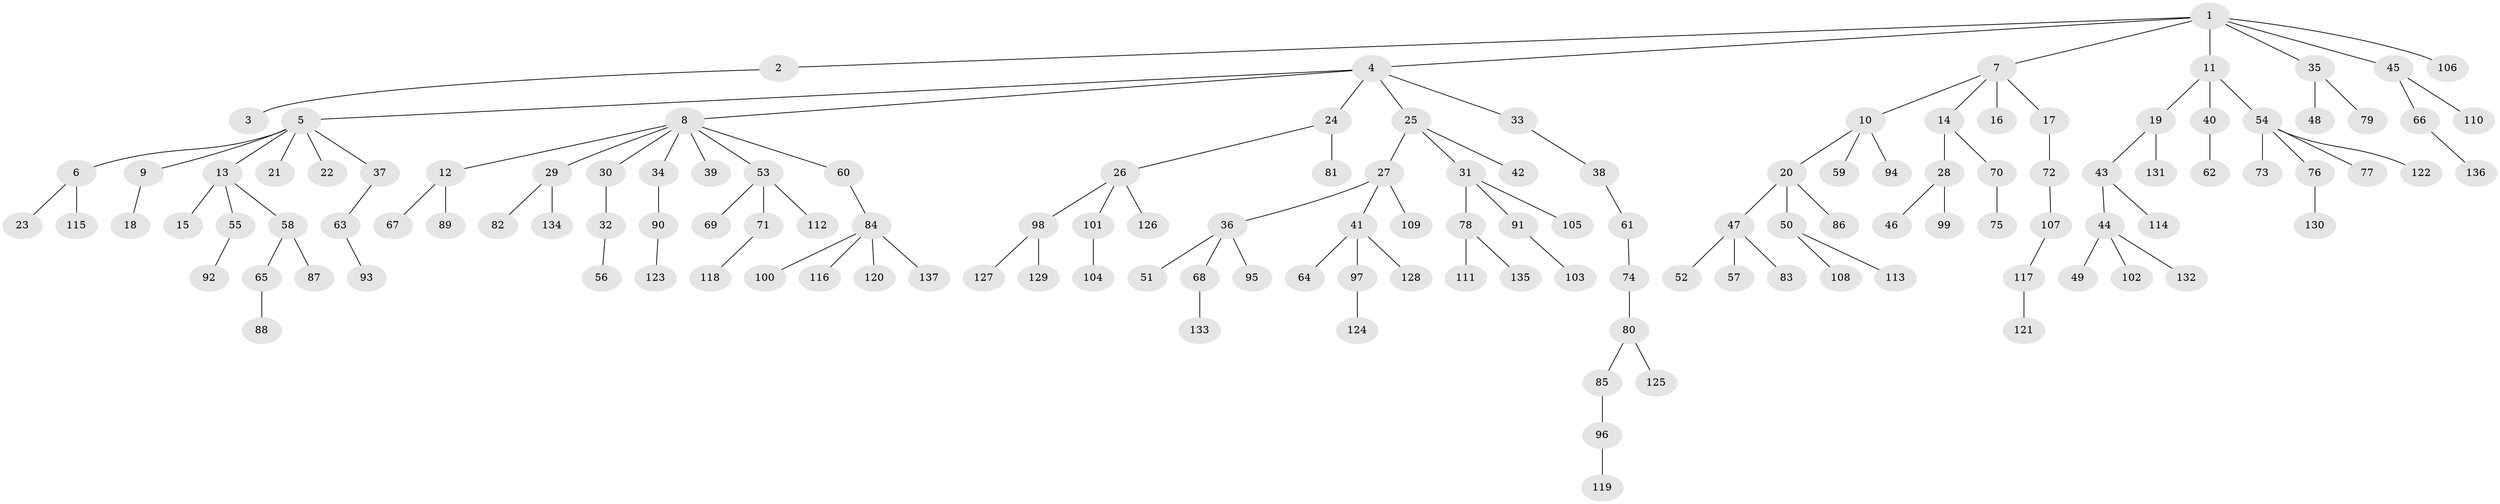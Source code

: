 // Generated by graph-tools (version 1.1) at 2025/50/03/09/25 03:50:21]
// undirected, 137 vertices, 136 edges
graph export_dot {
graph [start="1"]
  node [color=gray90,style=filled];
  1;
  2;
  3;
  4;
  5;
  6;
  7;
  8;
  9;
  10;
  11;
  12;
  13;
  14;
  15;
  16;
  17;
  18;
  19;
  20;
  21;
  22;
  23;
  24;
  25;
  26;
  27;
  28;
  29;
  30;
  31;
  32;
  33;
  34;
  35;
  36;
  37;
  38;
  39;
  40;
  41;
  42;
  43;
  44;
  45;
  46;
  47;
  48;
  49;
  50;
  51;
  52;
  53;
  54;
  55;
  56;
  57;
  58;
  59;
  60;
  61;
  62;
  63;
  64;
  65;
  66;
  67;
  68;
  69;
  70;
  71;
  72;
  73;
  74;
  75;
  76;
  77;
  78;
  79;
  80;
  81;
  82;
  83;
  84;
  85;
  86;
  87;
  88;
  89;
  90;
  91;
  92;
  93;
  94;
  95;
  96;
  97;
  98;
  99;
  100;
  101;
  102;
  103;
  104;
  105;
  106;
  107;
  108;
  109;
  110;
  111;
  112;
  113;
  114;
  115;
  116;
  117;
  118;
  119;
  120;
  121;
  122;
  123;
  124;
  125;
  126;
  127;
  128;
  129;
  130;
  131;
  132;
  133;
  134;
  135;
  136;
  137;
  1 -- 2;
  1 -- 4;
  1 -- 7;
  1 -- 11;
  1 -- 35;
  1 -- 45;
  1 -- 106;
  2 -- 3;
  4 -- 5;
  4 -- 8;
  4 -- 24;
  4 -- 25;
  4 -- 33;
  5 -- 6;
  5 -- 9;
  5 -- 13;
  5 -- 21;
  5 -- 22;
  5 -- 37;
  6 -- 23;
  6 -- 115;
  7 -- 10;
  7 -- 14;
  7 -- 16;
  7 -- 17;
  8 -- 12;
  8 -- 29;
  8 -- 30;
  8 -- 34;
  8 -- 39;
  8 -- 53;
  8 -- 60;
  9 -- 18;
  10 -- 20;
  10 -- 59;
  10 -- 94;
  11 -- 19;
  11 -- 40;
  11 -- 54;
  12 -- 67;
  12 -- 89;
  13 -- 15;
  13 -- 55;
  13 -- 58;
  14 -- 28;
  14 -- 70;
  17 -- 72;
  19 -- 43;
  19 -- 131;
  20 -- 47;
  20 -- 50;
  20 -- 86;
  24 -- 26;
  24 -- 81;
  25 -- 27;
  25 -- 31;
  25 -- 42;
  26 -- 98;
  26 -- 101;
  26 -- 126;
  27 -- 36;
  27 -- 41;
  27 -- 109;
  28 -- 46;
  28 -- 99;
  29 -- 82;
  29 -- 134;
  30 -- 32;
  31 -- 78;
  31 -- 91;
  31 -- 105;
  32 -- 56;
  33 -- 38;
  34 -- 90;
  35 -- 48;
  35 -- 79;
  36 -- 51;
  36 -- 68;
  36 -- 95;
  37 -- 63;
  38 -- 61;
  40 -- 62;
  41 -- 64;
  41 -- 97;
  41 -- 128;
  43 -- 44;
  43 -- 114;
  44 -- 49;
  44 -- 102;
  44 -- 132;
  45 -- 66;
  45 -- 110;
  47 -- 52;
  47 -- 57;
  47 -- 83;
  50 -- 108;
  50 -- 113;
  53 -- 69;
  53 -- 71;
  53 -- 112;
  54 -- 73;
  54 -- 76;
  54 -- 77;
  54 -- 122;
  55 -- 92;
  58 -- 65;
  58 -- 87;
  60 -- 84;
  61 -- 74;
  63 -- 93;
  65 -- 88;
  66 -- 136;
  68 -- 133;
  70 -- 75;
  71 -- 118;
  72 -- 107;
  74 -- 80;
  76 -- 130;
  78 -- 111;
  78 -- 135;
  80 -- 85;
  80 -- 125;
  84 -- 100;
  84 -- 116;
  84 -- 120;
  84 -- 137;
  85 -- 96;
  90 -- 123;
  91 -- 103;
  96 -- 119;
  97 -- 124;
  98 -- 127;
  98 -- 129;
  101 -- 104;
  107 -- 117;
  117 -- 121;
}
